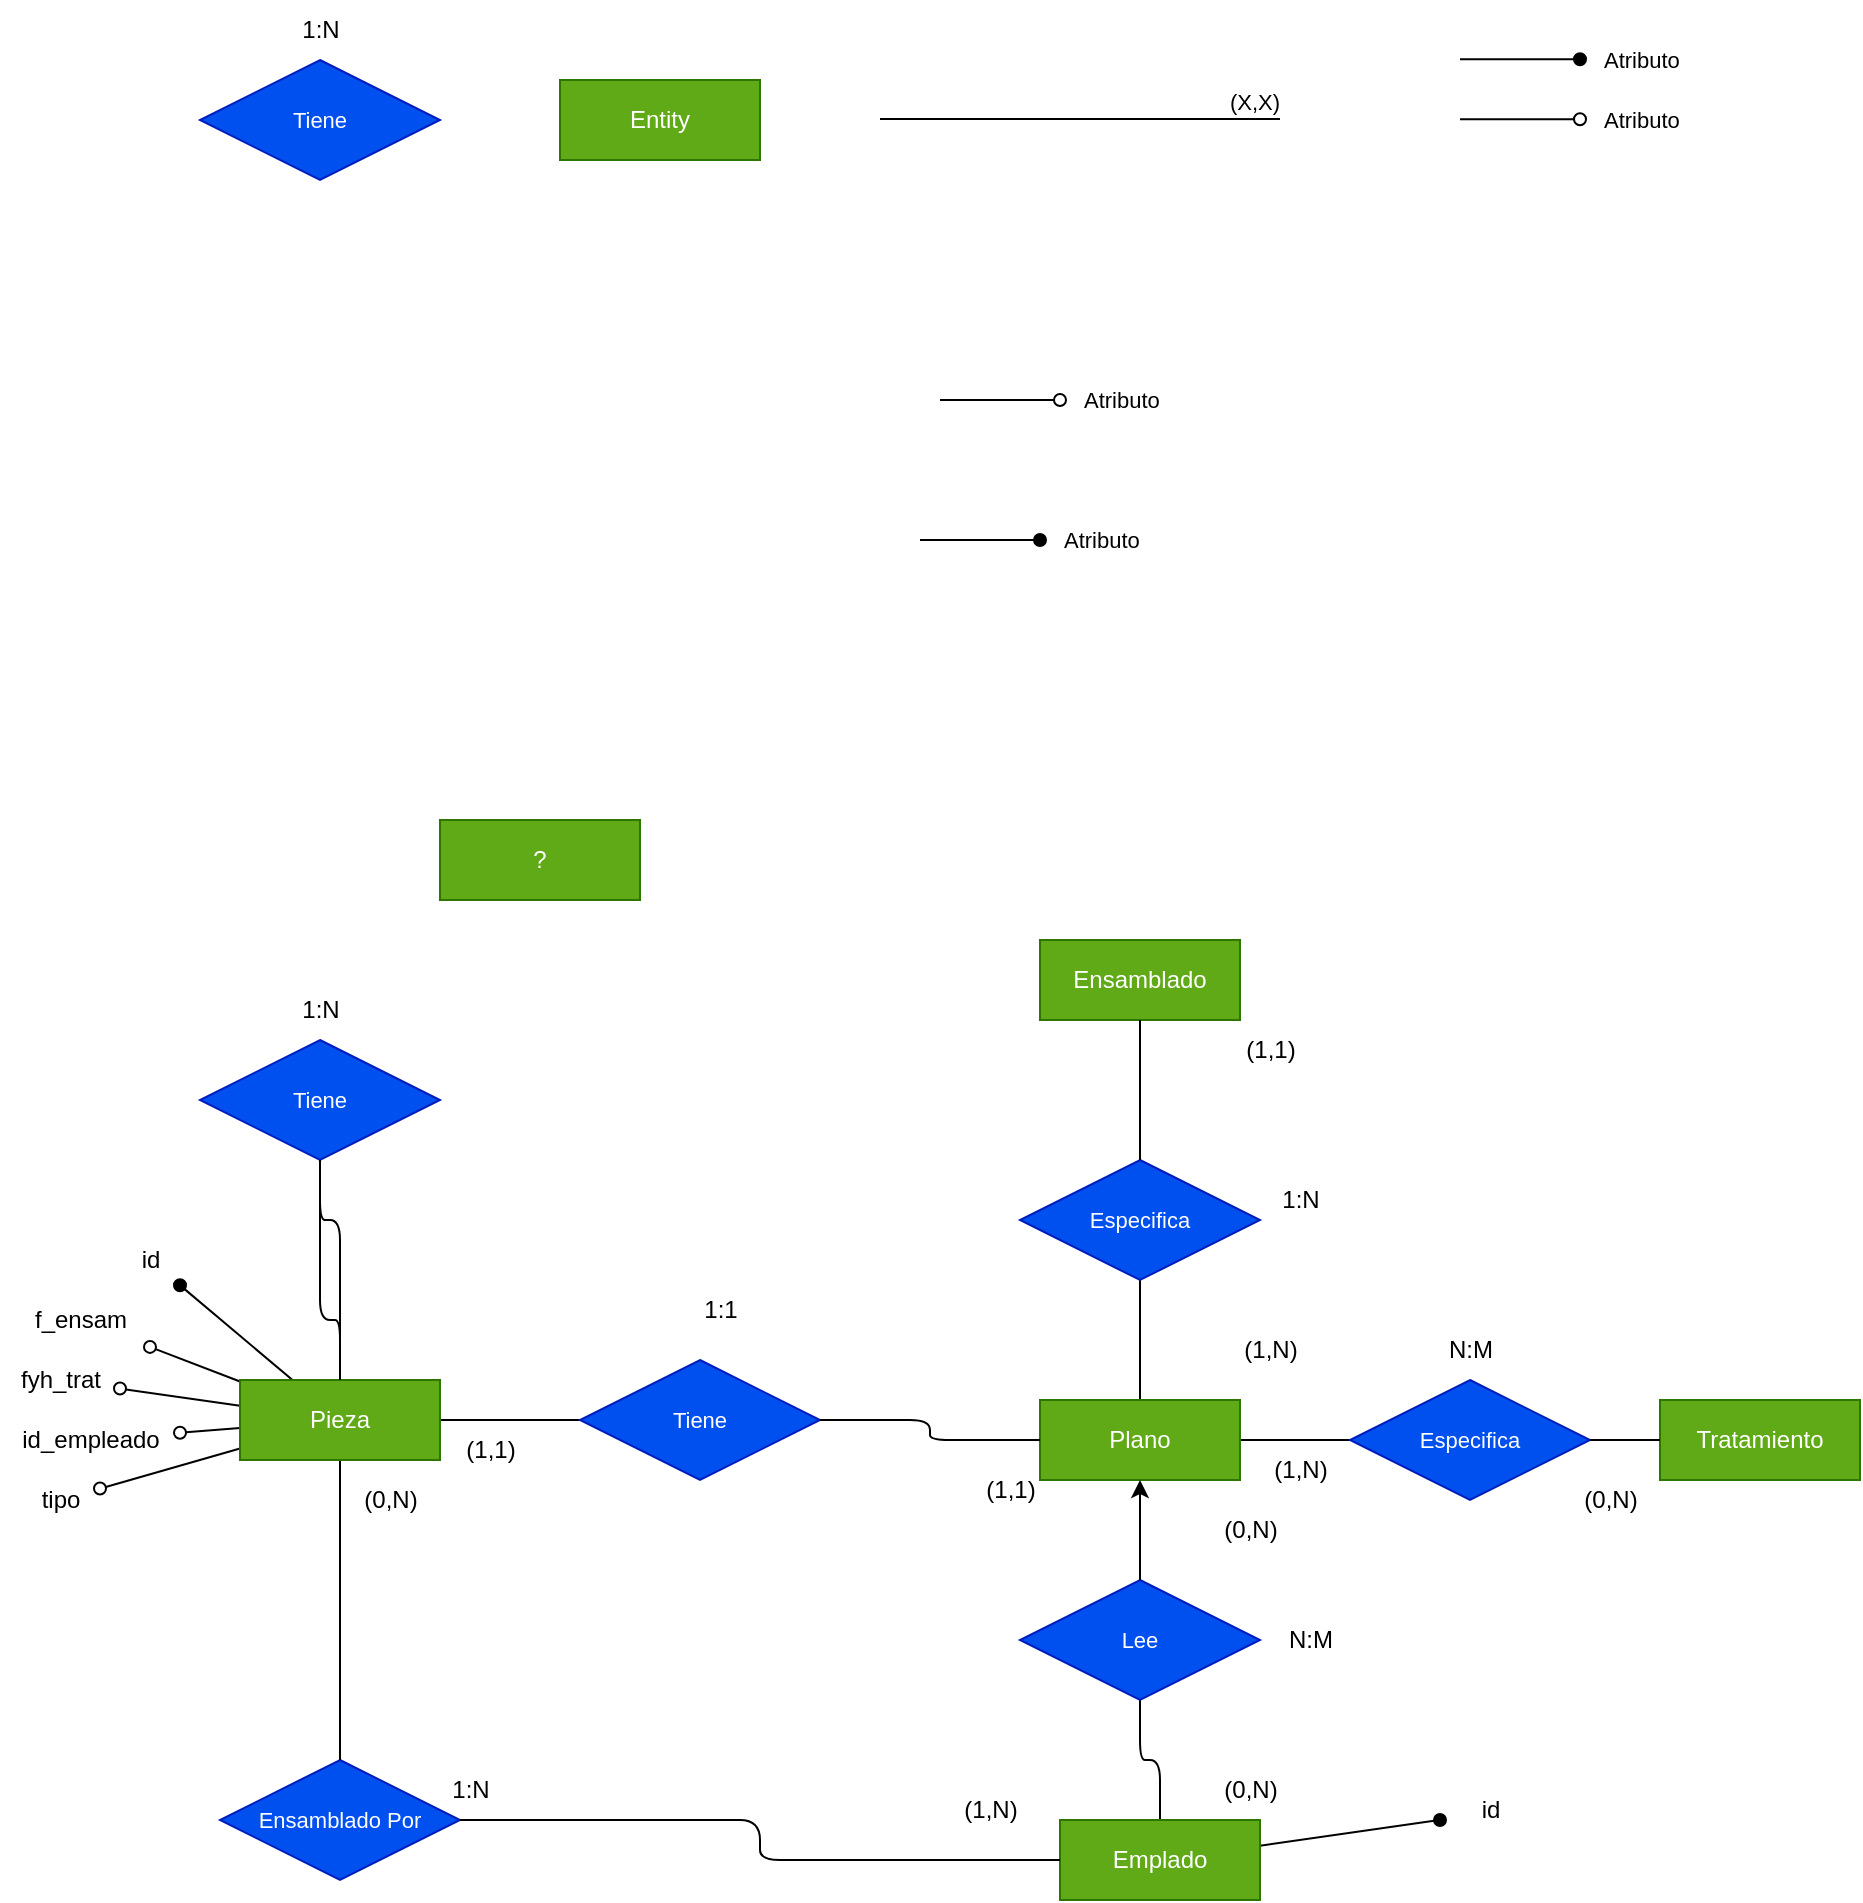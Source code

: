<mxfile>
    <diagram id="qgTO1HETMGAoL3hx1X8A" name="Page-1">
        <mxGraphModel dx="2345" dy="705" grid="1" gridSize="10" guides="1" tooltips="1" connect="1" arrows="1" fold="1" page="1" pageScale="1" pageWidth="850" pageHeight="1100" math="0" shadow="0">
            <root>
                <mxCell id="0"/>
                <mxCell id="1" parent="0"/>
                <mxCell id="2" value="Entity" style="whiteSpace=wrap;html=1;align=center;fillColor=#60a917;strokeColor=#2D7600;fontColor=#ffffff;" parent="1" vertex="1">
                    <mxGeometry x="190" y="40" width="100" height="40" as="geometry"/>
                </mxCell>
                <mxCell id="24" value="" style="endArrow=none;html=1;rounded=0;labelBackgroundColor=default;strokeColor=default;fontFamily=Helvetica;fontSize=11;fontColor=default;shape=connector;edgeStyle=orthogonalEdgeStyle;" parent="1" edge="1">
                    <mxGeometry relative="1" as="geometry">
                        <mxPoint x="350" y="59.5" as="sourcePoint"/>
                        <mxPoint x="550" y="59.5" as="targetPoint"/>
                    </mxGeometry>
                </mxCell>
                <mxCell id="25" value="(X,X)" style="resizable=0;html=1;align=right;verticalAlign=bottom;fontFamily=Helvetica;fontSize=11;fontColor=default;" parent="24" connectable="0" vertex="1">
                    <mxGeometry x="1" relative="1" as="geometry"/>
                </mxCell>
                <mxCell id="36" value="" style="endArrow=oval;html=1;rounded=0;labelBackgroundColor=default;strokeColor=default;fontFamily=Helvetica;fontSize=11;fontColor=default;shape=connector;endFill=1;" parent="1" edge="1">
                    <mxGeometry relative="1" as="geometry">
                        <mxPoint x="640" y="29.66" as="sourcePoint"/>
                        <mxPoint x="700" y="29.66" as="targetPoint"/>
                    </mxGeometry>
                </mxCell>
                <mxCell id="37" value="Atributo" style="resizable=0;html=1;align=left;verticalAlign=middle;fontFamily=Helvetica;fontSize=11;fontColor=default;labelPosition=right;verticalLabelPosition=middle;" parent="36" connectable="0" vertex="1">
                    <mxGeometry x="1" relative="1" as="geometry">
                        <mxPoint x="10" as="offset"/>
                    </mxGeometry>
                </mxCell>
                <mxCell id="40" value="" style="group" parent="1" vertex="1" connectable="0">
                    <mxGeometry x="20" y="850" width="145" height="90" as="geometry"/>
                </mxCell>
                <mxCell id="26" value="Ensamblado Por" style="shape=rhombus;perimeter=rhombusPerimeter;whiteSpace=wrap;html=1;align=center;fontFamily=Helvetica;fontSize=11;fillColor=#0050ef;strokeColor=#001DBC;fontColor=#ffffff;" parent="40" vertex="1">
                    <mxGeometry y="30" width="120" height="60" as="geometry"/>
                </mxCell>
                <mxCell id="62" value="1:N" style="text;html=1;align=center;verticalAlign=middle;resizable=0;points=[];autosize=1;strokeColor=none;fillColor=none;" parent="40" vertex="1">
                    <mxGeometry x="105" y="30" width="40" height="30" as="geometry"/>
                </mxCell>
                <mxCell id="41" value="" style="endArrow=oval;html=1;rounded=0;labelBackgroundColor=default;strokeColor=default;fontFamily=Helvetica;fontSize=11;fontColor=default;shape=connector;endFill=0;" parent="1" edge="1">
                    <mxGeometry relative="1" as="geometry">
                        <mxPoint x="640" y="59.66" as="sourcePoint"/>
                        <mxPoint x="700" y="59.66" as="targetPoint"/>
                    </mxGeometry>
                </mxCell>
                <mxCell id="42" value="Atributo" style="resizable=0;html=1;align=left;verticalAlign=middle;fontFamily=Helvetica;fontSize=11;fontColor=default;labelPosition=right;verticalLabelPosition=middle;" parent="41" connectable="0" vertex="1">
                    <mxGeometry x="1" relative="1" as="geometry">
                        <mxPoint x="10" as="offset"/>
                    </mxGeometry>
                </mxCell>
                <mxCell id="44" value="Ensamblado" style="whiteSpace=wrap;html=1;align=center;fillColor=#60a917;strokeColor=#2D7600;fontColor=#ffffff;" parent="1" vertex="1">
                    <mxGeometry x="430" y="470" width="100" height="40" as="geometry"/>
                </mxCell>
                <mxCell id="60" style="edgeStyle=orthogonalEdgeStyle;html=1;endArrow=none;endFill=0;" parent="1" source="45" target="26" edge="1">
                    <mxGeometry relative="1" as="geometry"/>
                </mxCell>
                <mxCell id="75" style="edgeStyle=orthogonalEdgeStyle;html=1;endArrow=none;endFill=0;" parent="1" source="45" target="74" edge="1">
                    <mxGeometry relative="1" as="geometry">
                        <Array as="points">
                            <mxPoint x="80" y="610"/>
                            <mxPoint x="70" y="610"/>
                        </Array>
                    </mxGeometry>
                </mxCell>
                <mxCell id="94" style="edgeStyle=orthogonalEdgeStyle;html=1;endArrow=none;endFill=0;" parent="1" source="45" target="86" edge="1">
                    <mxGeometry relative="1" as="geometry"/>
                </mxCell>
                <mxCell id="137" style="edgeStyle=none;html=1;endArrow=oval;endFill=0;" parent="1" source="45" target="57" edge="1">
                    <mxGeometry relative="1" as="geometry"/>
                </mxCell>
                <mxCell id="138" style="edgeStyle=none;html=1;endArrow=oval;endFill=0;" parent="1" source="45" target="58" edge="1">
                    <mxGeometry relative="1" as="geometry"/>
                </mxCell>
                <mxCell id="139" style="edgeStyle=none;html=1;endArrow=oval;endFill=0;" parent="1" source="45" target="59" edge="1">
                    <mxGeometry relative="1" as="geometry"/>
                </mxCell>
                <mxCell id="140" style="edgeStyle=none;html=1;endArrow=oval;endFill=0;" parent="1" source="45" target="67" edge="1">
                    <mxGeometry relative="1" as="geometry"/>
                </mxCell>
                <mxCell id="141" style="edgeStyle=none;html=1;endArrow=oval;endFill=1;" parent="1" source="45" target="65" edge="1">
                    <mxGeometry relative="1" as="geometry"/>
                </mxCell>
                <mxCell id="45" value="Pieza" style="whiteSpace=wrap;html=1;align=center;fillColor=#60a917;strokeColor=#2D7600;fontColor=#ffffff;" parent="1" vertex="1">
                    <mxGeometry x="30" y="690" width="100" height="40" as="geometry"/>
                </mxCell>
                <mxCell id="46" value="Tratamiento" style="whiteSpace=wrap;html=1;align=center;fillColor=#60a917;strokeColor=#2D7600;fontColor=#ffffff;" parent="1" vertex="1">
                    <mxGeometry x="740" y="700" width="100" height="40" as="geometry"/>
                </mxCell>
                <mxCell id="72" style="edgeStyle=none;html=1;endArrow=oval;endFill=1;" parent="1" source="47" edge="1">
                    <mxGeometry relative="1" as="geometry">
                        <mxPoint x="630" y="910" as="targetPoint"/>
                    </mxGeometry>
                </mxCell>
                <mxCell id="128" style="edgeStyle=orthogonalEdgeStyle;html=1;endArrow=none;endFill=0;" parent="1" source="47" target="124" edge="1">
                    <mxGeometry relative="1" as="geometry"/>
                </mxCell>
                <mxCell id="47" value="Emplado" style="whiteSpace=wrap;html=1;align=center;fillColor=#60a917;strokeColor=#2D7600;fontColor=#ffffff;" parent="1" vertex="1">
                    <mxGeometry x="440" y="910" width="100" height="40" as="geometry"/>
                </mxCell>
                <mxCell id="120" style="edgeStyle=none;html=1;endArrow=none;endFill=0;" parent="1" source="48" target="116" edge="1">
                    <mxGeometry relative="1" as="geometry"/>
                </mxCell>
                <mxCell id="135" style="edgeStyle=orthogonalEdgeStyle;html=1;endArrow=none;endFill=0;" parent="1" source="48" target="131" edge="1">
                    <mxGeometry relative="1" as="geometry"/>
                </mxCell>
                <mxCell id="48" value="Plano" style="whiteSpace=wrap;html=1;align=center;fillColor=#60a917;strokeColor=#2D7600;fontColor=#ffffff;" parent="1" vertex="1">
                    <mxGeometry x="430" y="700" width="100" height="40" as="geometry"/>
                </mxCell>
                <mxCell id="51" value="" style="endArrow=oval;html=1;rounded=0;labelBackgroundColor=default;strokeColor=default;fontFamily=Helvetica;fontSize=11;fontColor=default;shape=connector;endFill=1;" parent="1" edge="1">
                    <mxGeometry relative="1" as="geometry">
                        <mxPoint x="370" y="270" as="sourcePoint"/>
                        <mxPoint x="430" y="270" as="targetPoint"/>
                    </mxGeometry>
                </mxCell>
                <mxCell id="52" value="Atributo" style="resizable=0;html=1;align=left;verticalAlign=middle;fontFamily=Helvetica;fontSize=11;fontColor=default;labelPosition=right;verticalLabelPosition=middle;" parent="51" connectable="0" vertex="1">
                    <mxGeometry x="1" relative="1" as="geometry">
                        <mxPoint x="10" as="offset"/>
                    </mxGeometry>
                </mxCell>
                <mxCell id="55" value="" style="endArrow=oval;html=1;rounded=0;labelBackgroundColor=default;strokeColor=default;fontFamily=Helvetica;fontSize=11;fontColor=default;shape=connector;endFill=0;" parent="1" edge="1">
                    <mxGeometry relative="1" as="geometry">
                        <mxPoint x="380" y="200.0" as="sourcePoint"/>
                        <mxPoint x="440" y="200.0" as="targetPoint"/>
                    </mxGeometry>
                </mxCell>
                <mxCell id="56" value="Atributo" style="resizable=0;html=1;align=left;verticalAlign=middle;fontFamily=Helvetica;fontSize=11;fontColor=default;labelPosition=right;verticalLabelPosition=middle;" parent="55" connectable="0" vertex="1">
                    <mxGeometry x="1" relative="1" as="geometry">
                        <mxPoint x="10" as="offset"/>
                    </mxGeometry>
                </mxCell>
                <mxCell id="57" value="f_ensam" style="text;html=1;align=center;verticalAlign=middle;resizable=0;points=[];autosize=1;strokeColor=none;fillColor=none;" parent="1" vertex="1">
                    <mxGeometry x="-85" y="645" width="70" height="30" as="geometry"/>
                </mxCell>
                <mxCell id="58" value="fyh_trat" style="text;html=1;align=center;verticalAlign=middle;resizable=0;points=[];autosize=1;strokeColor=none;fillColor=none;" parent="1" vertex="1">
                    <mxGeometry x="-90" y="675" width="60" height="30" as="geometry"/>
                </mxCell>
                <mxCell id="59" value="id_empleado" style="text;html=1;align=center;verticalAlign=middle;resizable=0;points=[];autosize=1;strokeColor=none;fillColor=none;" parent="1" vertex="1">
                    <mxGeometry x="-90" y="705" width="90" height="30" as="geometry"/>
                </mxCell>
                <mxCell id="61" style="edgeStyle=orthogonalEdgeStyle;html=1;endArrow=none;endFill=0;" parent="1" source="26" target="47" edge="1">
                    <mxGeometry relative="1" as="geometry"/>
                </mxCell>
                <mxCell id="65" value="id" style="text;html=1;align=center;verticalAlign=middle;resizable=0;points=[];autosize=1;strokeColor=none;fillColor=none;" parent="1" vertex="1">
                    <mxGeometry x="-30" y="615" width="30" height="30" as="geometry"/>
                </mxCell>
                <mxCell id="67" value="tipo" style="text;html=1;align=center;verticalAlign=middle;resizable=0;points=[];autosize=1;strokeColor=none;fillColor=none;" parent="1" vertex="1">
                    <mxGeometry x="-80" y="735" width="40" height="30" as="geometry"/>
                </mxCell>
                <mxCell id="71" value="id" style="text;html=1;align=center;verticalAlign=middle;resizable=0;points=[];autosize=1;strokeColor=none;fillColor=none;" parent="1" vertex="1">
                    <mxGeometry x="640" y="890" width="30" height="30" as="geometry"/>
                </mxCell>
                <mxCell id="73" value="" style="group" parent="1" vertex="1" connectable="0">
                    <mxGeometry x="10" y="490" width="120" height="90" as="geometry"/>
                </mxCell>
                <mxCell id="74" value="Tiene" style="shape=rhombus;perimeter=rhombusPerimeter;whiteSpace=wrap;html=1;align=center;fontFamily=Helvetica;fontSize=11;fillColor=#0050ef;strokeColor=#001DBC;fontColor=#ffffff;" parent="73" vertex="1">
                    <mxGeometry y="30" width="120" height="60" as="geometry"/>
                </mxCell>
                <mxCell id="78" value="" style="edgeStyle=none;html=1;" parent="73" source="77" target="74" edge="1">
                    <mxGeometry relative="1" as="geometry"/>
                </mxCell>
                <mxCell id="77" value="1:N" style="text;html=1;align=center;verticalAlign=middle;resizable=0;points=[];autosize=1;strokeColor=none;fillColor=none;" parent="73" vertex="1">
                    <mxGeometry x="40" width="40" height="30" as="geometry"/>
                </mxCell>
                <mxCell id="76" style="edgeStyle=orthogonalEdgeStyle;html=1;endArrow=none;endFill=0;" parent="1" source="74" target="45" edge="1">
                    <mxGeometry relative="1" as="geometry">
                        <Array as="points">
                            <mxPoint x="70" y="660"/>
                            <mxPoint x="80" y="660"/>
                        </Array>
                    </mxGeometry>
                </mxCell>
                <mxCell id="85" value="" style="group" parent="1" vertex="1" connectable="0">
                    <mxGeometry x="200" y="650" width="120" height="90" as="geometry"/>
                </mxCell>
                <mxCell id="86" value="Tiene" style="shape=rhombus;perimeter=rhombusPerimeter;whiteSpace=wrap;html=1;align=center;fontFamily=Helvetica;fontSize=11;fillColor=#0050ef;strokeColor=#001DBC;fontColor=#ffffff;" parent="85" vertex="1">
                    <mxGeometry y="30" width="120" height="60" as="geometry"/>
                </mxCell>
                <mxCell id="96" value="1:1" style="text;html=1;align=center;verticalAlign=middle;resizable=0;points=[];autosize=1;strokeColor=none;fillColor=none;" parent="85" vertex="1">
                    <mxGeometry x="50" y="-10" width="40" height="30" as="geometry"/>
                </mxCell>
                <mxCell id="95" style="edgeStyle=orthogonalEdgeStyle;html=1;endArrow=none;endFill=0;" parent="1" source="86" target="48" edge="1">
                    <mxGeometry relative="1" as="geometry"/>
                </mxCell>
                <mxCell id="97" value="" style="group" parent="1" vertex="1" connectable="0">
                    <mxGeometry x="10" width="120" height="90" as="geometry"/>
                </mxCell>
                <mxCell id="98" value="Tiene" style="shape=rhombus;perimeter=rhombusPerimeter;whiteSpace=wrap;html=1;align=center;fontFamily=Helvetica;fontSize=11;fillColor=#0050ef;strokeColor=#001DBC;fontColor=#ffffff;" parent="97" vertex="1">
                    <mxGeometry y="30" width="120" height="60" as="geometry"/>
                </mxCell>
                <mxCell id="99" value="" style="edgeStyle=none;html=1;" parent="97" source="100" target="98" edge="1">
                    <mxGeometry relative="1" as="geometry"/>
                </mxCell>
                <mxCell id="100" value="1:N" style="text;html=1;align=center;verticalAlign=middle;resizable=0;points=[];autosize=1;strokeColor=none;fillColor=none;" parent="97" vertex="1">
                    <mxGeometry x="40" width="40" height="30" as="geometry"/>
                </mxCell>
                <mxCell id="115" value="" style="group" parent="1" vertex="1" connectable="0">
                    <mxGeometry x="585" y="660" width="120" height="90" as="geometry"/>
                </mxCell>
                <mxCell id="116" value="Especifica" style="shape=rhombus;perimeter=rhombusPerimeter;whiteSpace=wrap;html=1;align=center;fontFamily=Helvetica;fontSize=11;fillColor=#0050ef;strokeColor=#001DBC;fontColor=#ffffff;" parent="115" vertex="1">
                    <mxGeometry y="30" width="120" height="60" as="geometry"/>
                </mxCell>
                <mxCell id="117" value="" style="edgeStyle=none;html=1;" parent="115" source="119" target="116" edge="1">
                    <mxGeometry relative="1" as="geometry"/>
                </mxCell>
                <mxCell id="118" value="" style="edgeStyle=none;html=1;" parent="115" source="119" target="116" edge="1">
                    <mxGeometry relative="1" as="geometry"/>
                </mxCell>
                <mxCell id="119" value="N:M" style="text;html=1;align=center;verticalAlign=middle;resizable=0;points=[];autosize=1;strokeColor=none;fillColor=none;" parent="115" vertex="1">
                    <mxGeometry x="35" width="50" height="30" as="geometry"/>
                </mxCell>
                <mxCell id="121" style="edgeStyle=orthogonalEdgeStyle;html=1;endArrow=none;endFill=0;" parent="1" source="116" target="46" edge="1">
                    <mxGeometry relative="1" as="geometry"/>
                </mxCell>
                <mxCell id="123" value="" style="group" parent="1" vertex="1" connectable="0">
                    <mxGeometry x="420" y="760" width="170" height="90" as="geometry"/>
                </mxCell>
                <mxCell id="124" value="Lee" style="shape=rhombus;perimeter=rhombusPerimeter;whiteSpace=wrap;html=1;align=center;fontFamily=Helvetica;fontSize=11;fillColor=#0050ef;strokeColor=#001DBC;fontColor=#ffffff;" parent="123" vertex="1">
                    <mxGeometry y="30" width="120" height="60" as="geometry"/>
                </mxCell>
                <mxCell id="146" value="(0,N)" style="text;html=1;align=center;verticalAlign=middle;resizable=0;points=[];autosize=1;strokeColor=none;fillColor=none;" parent="123" vertex="1">
                    <mxGeometry x="90" y="-10" width="50" height="30" as="geometry"/>
                </mxCell>
                <mxCell id="127" value="N:M" style="text;html=1;align=center;verticalAlign=middle;resizable=0;points=[];autosize=1;strokeColor=none;fillColor=none;" parent="123" vertex="1">
                    <mxGeometry x="120" y="45" width="50" height="30" as="geometry"/>
                </mxCell>
                <mxCell id="129" style="edgeStyle=orthogonalEdgeStyle;html=1;" parent="1" source="124" target="48" edge="1">
                    <mxGeometry relative="1" as="geometry"/>
                </mxCell>
                <mxCell id="130" value="" style="group" parent="1" vertex="1" connectable="0">
                    <mxGeometry x="420" y="550" width="120" height="90" as="geometry"/>
                </mxCell>
                <mxCell id="131" value="Especifica" style="shape=rhombus;perimeter=rhombusPerimeter;whiteSpace=wrap;html=1;align=center;fontFamily=Helvetica;fontSize=11;fillColor=#0050ef;strokeColor=#001DBC;fontColor=#ffffff;" parent="130" vertex="1">
                    <mxGeometry y="30" width="120" height="60" as="geometry"/>
                </mxCell>
                <mxCell id="136" style="edgeStyle=orthogonalEdgeStyle;html=1;endArrow=none;endFill=0;" parent="1" source="131" target="44" edge="1">
                    <mxGeometry relative="1" as="geometry"/>
                </mxCell>
                <mxCell id="134" value="1:N" style="text;html=1;align=center;verticalAlign=middle;resizable=0;points=[];autosize=1;strokeColor=none;fillColor=none;" parent="1" vertex="1">
                    <mxGeometry x="540" y="585" width="40" height="30" as="geometry"/>
                </mxCell>
                <mxCell id="142" value="(1,1)" style="text;html=1;align=center;verticalAlign=middle;resizable=0;points=[];autosize=1;strokeColor=none;fillColor=none;" parent="1" vertex="1">
                    <mxGeometry x="130" y="710" width="50" height="30" as="geometry"/>
                </mxCell>
                <mxCell id="143" value="(1,1)" style="text;html=1;align=center;verticalAlign=middle;resizable=0;points=[];autosize=1;strokeColor=none;fillColor=none;" parent="1" vertex="1">
                    <mxGeometry x="390" y="730" width="50" height="30" as="geometry"/>
                </mxCell>
                <mxCell id="144" value="(0,N)" style="text;html=1;align=center;verticalAlign=middle;resizable=0;points=[];autosize=1;strokeColor=none;fillColor=none;" parent="1" vertex="1">
                    <mxGeometry x="80" y="735" width="50" height="30" as="geometry"/>
                </mxCell>
                <mxCell id="145" value="(1,N)" style="text;html=1;align=center;verticalAlign=middle;resizable=0;points=[];autosize=1;strokeColor=none;fillColor=none;" parent="1" vertex="1">
                    <mxGeometry x="380" y="890" width="50" height="30" as="geometry"/>
                </mxCell>
                <mxCell id="147" value="(0,N)" style="text;html=1;align=center;verticalAlign=middle;resizable=0;points=[];autosize=1;strokeColor=none;fillColor=none;" parent="1" vertex="1">
                    <mxGeometry x="510" y="880" width="50" height="30" as="geometry"/>
                </mxCell>
                <mxCell id="149" value="(1,1)" style="text;html=1;align=center;verticalAlign=middle;resizable=0;points=[];autosize=1;strokeColor=none;fillColor=none;" parent="1" vertex="1">
                    <mxGeometry x="520" y="510" width="50" height="30" as="geometry"/>
                </mxCell>
                <mxCell id="150" value="(1,N)" style="text;html=1;align=center;verticalAlign=middle;resizable=0;points=[];autosize=1;strokeColor=none;fillColor=none;" parent="1" vertex="1">
                    <mxGeometry x="520" y="660" width="50" height="30" as="geometry"/>
                </mxCell>
                <mxCell id="152" value="(1,N)" style="text;html=1;align=center;verticalAlign=middle;resizable=0;points=[];autosize=1;strokeColor=none;fillColor=none;" parent="1" vertex="1">
                    <mxGeometry x="535" y="720" width="50" height="30" as="geometry"/>
                </mxCell>
                <mxCell id="153" value="(0,N)" style="text;html=1;align=center;verticalAlign=middle;resizable=0;points=[];autosize=1;strokeColor=none;fillColor=none;" parent="1" vertex="1">
                    <mxGeometry x="690" y="735" width="50" height="30" as="geometry"/>
                </mxCell>
                <mxCell id="155" value="?" style="whiteSpace=wrap;html=1;align=center;fillColor=#60a917;strokeColor=#2D7600;fontColor=#ffffff;" parent="1" vertex="1">
                    <mxGeometry x="130" y="410" width="100" height="40" as="geometry"/>
                </mxCell>
            </root>
        </mxGraphModel>
    </diagram>
</mxfile>